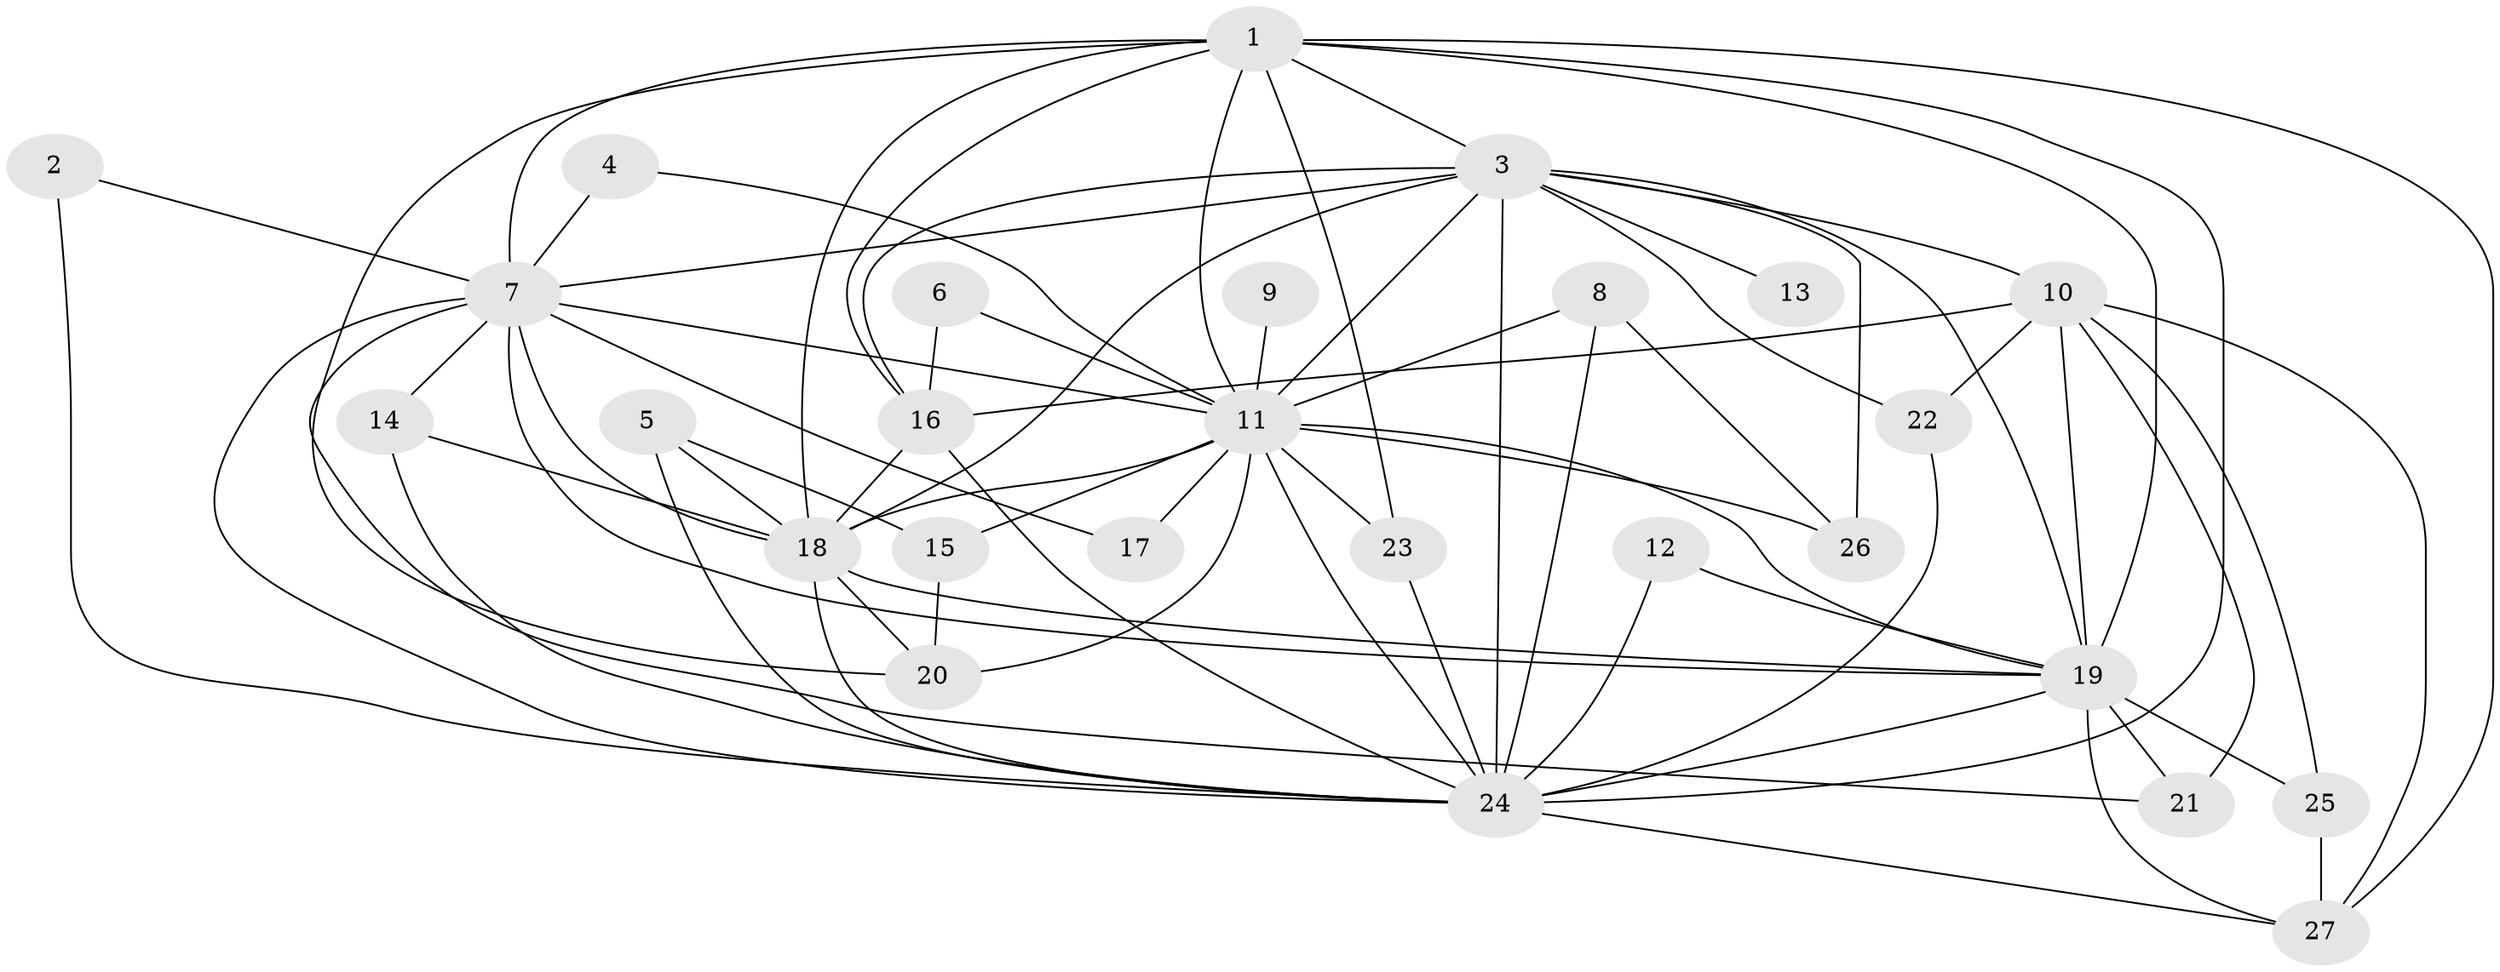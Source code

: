 // original degree distribution, {19: 0.018867924528301886, 15: 0.018867924528301886, 21: 0.018867924528301886, 11: 0.03773584905660377, 16: 0.018867924528301886, 12: 0.018867924528301886, 10: 0.018867924528301886, 17: 0.018867924528301886, 20: 0.018867924528301886, 2: 0.5471698113207547, 4: 0.05660377358490566, 6: 0.018867924528301886, 5: 0.03773584905660377, 3: 0.1509433962264151}
// Generated by graph-tools (version 1.1) at 2025/01/03/09/25 03:01:34]
// undirected, 27 vertices, 72 edges
graph export_dot {
graph [start="1"]
  node [color=gray90,style=filled];
  1;
  2;
  3;
  4;
  5;
  6;
  7;
  8;
  9;
  10;
  11;
  12;
  13;
  14;
  15;
  16;
  17;
  18;
  19;
  20;
  21;
  22;
  23;
  24;
  25;
  26;
  27;
  1 -- 3 [weight=5.0];
  1 -- 7 [weight=5.0];
  1 -- 11 [weight=4.0];
  1 -- 16 [weight=1.0];
  1 -- 18 [weight=5.0];
  1 -- 19 [weight=5.0];
  1 -- 20 [weight=1.0];
  1 -- 23 [weight=1.0];
  1 -- 24 [weight=4.0];
  1 -- 27 [weight=1.0];
  2 -- 7 [weight=1.0];
  2 -- 24 [weight=1.0];
  3 -- 7 [weight=1.0];
  3 -- 10 [weight=1.0];
  3 -- 11 [weight=2.0];
  3 -- 13 [weight=1.0];
  3 -- 16 [weight=1.0];
  3 -- 18 [weight=1.0];
  3 -- 19 [weight=1.0];
  3 -- 22 [weight=1.0];
  3 -- 24 [weight=3.0];
  3 -- 26 [weight=1.0];
  4 -- 7 [weight=1.0];
  4 -- 11 [weight=1.0];
  5 -- 15 [weight=1.0];
  5 -- 18 [weight=2.0];
  5 -- 24 [weight=1.0];
  6 -- 11 [weight=1.0];
  6 -- 16 [weight=1.0];
  7 -- 11 [weight=1.0];
  7 -- 14 [weight=1.0];
  7 -- 17 [weight=1.0];
  7 -- 18 [weight=1.0];
  7 -- 19 [weight=2.0];
  7 -- 21 [weight=1.0];
  7 -- 24 [weight=2.0];
  8 -- 11 [weight=1.0];
  8 -- 24 [weight=1.0];
  8 -- 26 [weight=1.0];
  9 -- 11 [weight=1.0];
  10 -- 16 [weight=1.0];
  10 -- 19 [weight=1.0];
  10 -- 21 [weight=1.0];
  10 -- 22 [weight=1.0];
  10 -- 25 [weight=1.0];
  10 -- 27 [weight=1.0];
  11 -- 15 [weight=1.0];
  11 -- 17 [weight=1.0];
  11 -- 18 [weight=1.0];
  11 -- 19 [weight=1.0];
  11 -- 20 [weight=1.0];
  11 -- 23 [weight=1.0];
  11 -- 24 [weight=1.0];
  11 -- 26 [weight=1.0];
  12 -- 19 [weight=1.0];
  12 -- 24 [weight=1.0];
  14 -- 18 [weight=1.0];
  14 -- 24 [weight=1.0];
  15 -- 20 [weight=1.0];
  16 -- 18 [weight=1.0];
  16 -- 24 [weight=1.0];
  18 -- 19 [weight=1.0];
  18 -- 20 [weight=1.0];
  18 -- 24 [weight=1.0];
  19 -- 21 [weight=1.0];
  19 -- 24 [weight=1.0];
  19 -- 25 [weight=1.0];
  19 -- 27 [weight=1.0];
  22 -- 24 [weight=1.0];
  23 -- 24 [weight=1.0];
  24 -- 27 [weight=1.0];
  25 -- 27 [weight=1.0];
}
